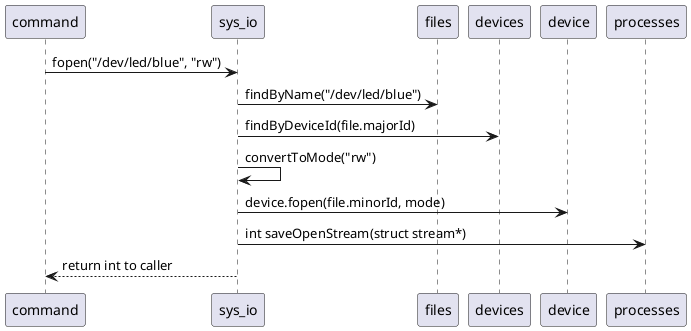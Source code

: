 @startuml

command -> sys_io : fopen("/dev/led/blue", "rw")
sys_io -> files : findByName("/dev/led/blue")
sys_io -> devices : findByDeviceId(file.majorId)
sys_io -> sys_io : convertToMode("rw")
sys_io -> device : device.fopen(file.minorId, mode)
sys_io -> processes : int saveOpenStream(struct stream*)
sys_io --> command : return int to caller


@enduml